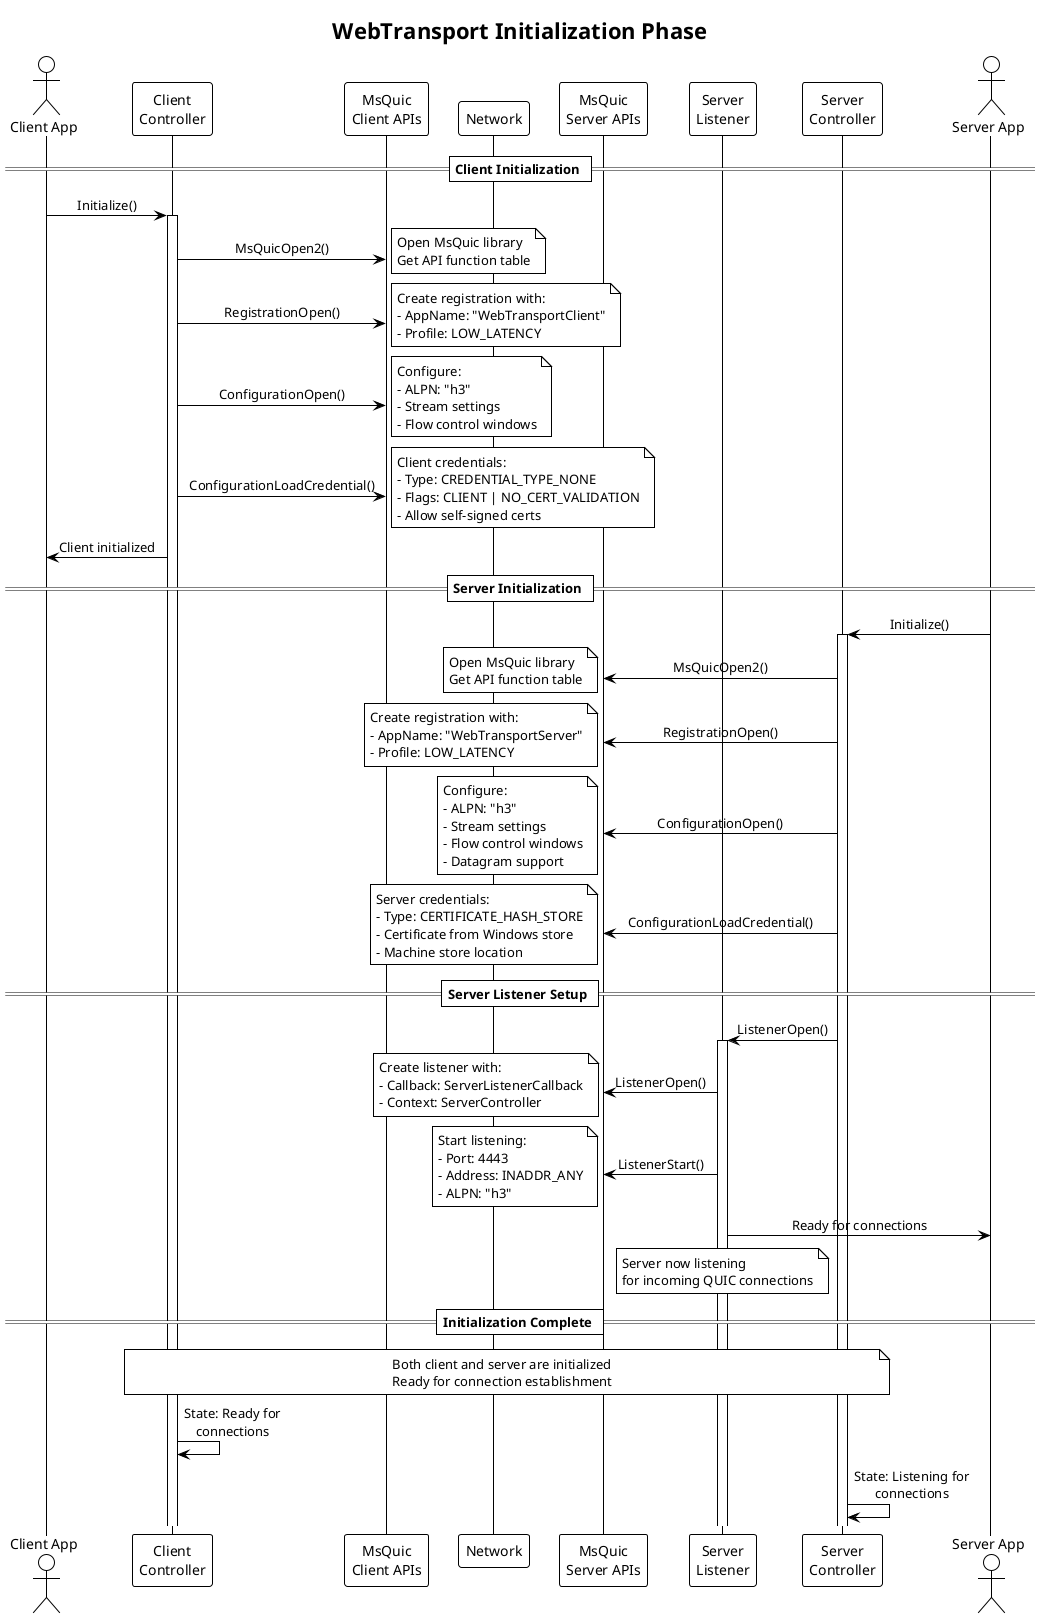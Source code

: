 @startuml 

!theme plain
skinparam sequenceMessageAlign center
skinparam maxMessageSize 150

title WebTransport Initialization Phase

actor "Client App" as ClientApp
participant "Client\nController" as ClientCtrl
participant "MsQuic\nClient APIs" as ClientAPI
participant "Network" as Net
participant "MsQuic\nServer APIs" as ServerAPI
participant "Server\nListener" as ServerList
participant "Server\nController" as ServerCtrl
actor "Server App" as ServerApp

== Client Initialization ==

ClientApp -> ClientCtrl : Initialize()
activate ClientCtrl

ClientCtrl -> ClientAPI : MsQuicOpen2()
note right : Open MsQuic library\nGet API function table

ClientCtrl -> ClientAPI : RegistrationOpen()
note right : Create registration with:\n- AppName: "WebTransportClient"\n- Profile: LOW_LATENCY

ClientCtrl -> ClientAPI : ConfigurationOpen()
note right : Configure:\n- ALPN: "h3"\n- Stream settings\n- Flow control windows

ClientCtrl -> ClientAPI : ConfigurationLoadCredential()
note right : Client credentials:\n- Type: CREDENTIAL_TYPE_NONE\n- Flags: CLIENT | NO_CERT_VALIDATION\n- Allow self-signed certs

ClientCtrl -> ClientApp : Client initialized

== Server Initialization ==

ServerApp -> ServerCtrl : Initialize()
activate ServerCtrl

ServerCtrl -> ServerAPI : MsQuicOpen2()
note left : Open MsQuic library\nGet API function table

ServerCtrl -> ServerAPI : RegistrationOpen()
note left : Create registration with:\n- AppName: "WebTransportServer"\n- Profile: LOW_LATENCY

ServerCtrl -> ServerAPI : ConfigurationOpen()
note left : Configure:\n- ALPN: "h3"\n- Stream settings\n- Flow control windows\n- Datagram support

ServerCtrl -> ServerAPI : ConfigurationLoadCredential()
note left : Server credentials:\n- Type: CERTIFICATE_HASH_STORE\n- Certificate from Windows store\n- Machine store location

== Server Listener Setup ==

ServerCtrl -> ServerList : ListenerOpen()
activate ServerList

ServerList -> ServerAPI : ListenerOpen()
note left : Create listener with:\n- Callback: ServerListenerCallback\n- Context: ServerController

ServerList -> ServerAPI : ListenerStart()
note left : Start listening:\n- Port: 4443\n- Address: INADDR_ANY\n- ALPN: "h3"

ServerList -> ServerApp : Ready for connections
note over ServerList : Server now listening\nfor incoming QUIC connections

== Initialization Complete ==

note over ClientCtrl, ServerCtrl : Both client and server are initialized\nReady for connection establishment

ClientCtrl -> ClientCtrl : State: Ready for connections
ServerCtrl -> ServerCtrl : State: Listening for connections

@enduml
